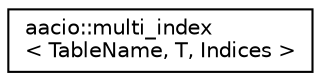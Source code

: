digraph "Graphical Class Hierarchy"
{
  edge [fontname="Helvetica",fontsize="10",labelfontname="Helvetica",labelfontsize="10"];
  node [fontname="Helvetica",fontsize="10",shape=record];
  rankdir="LR";
  Node0 [label="aacio::multi_index\l\< TableName, T, Indices \>",height=0.2,width=0.4,color="black", fillcolor="white", style="filled",URL="$classaacio_1_1multi__index.html"];
}
